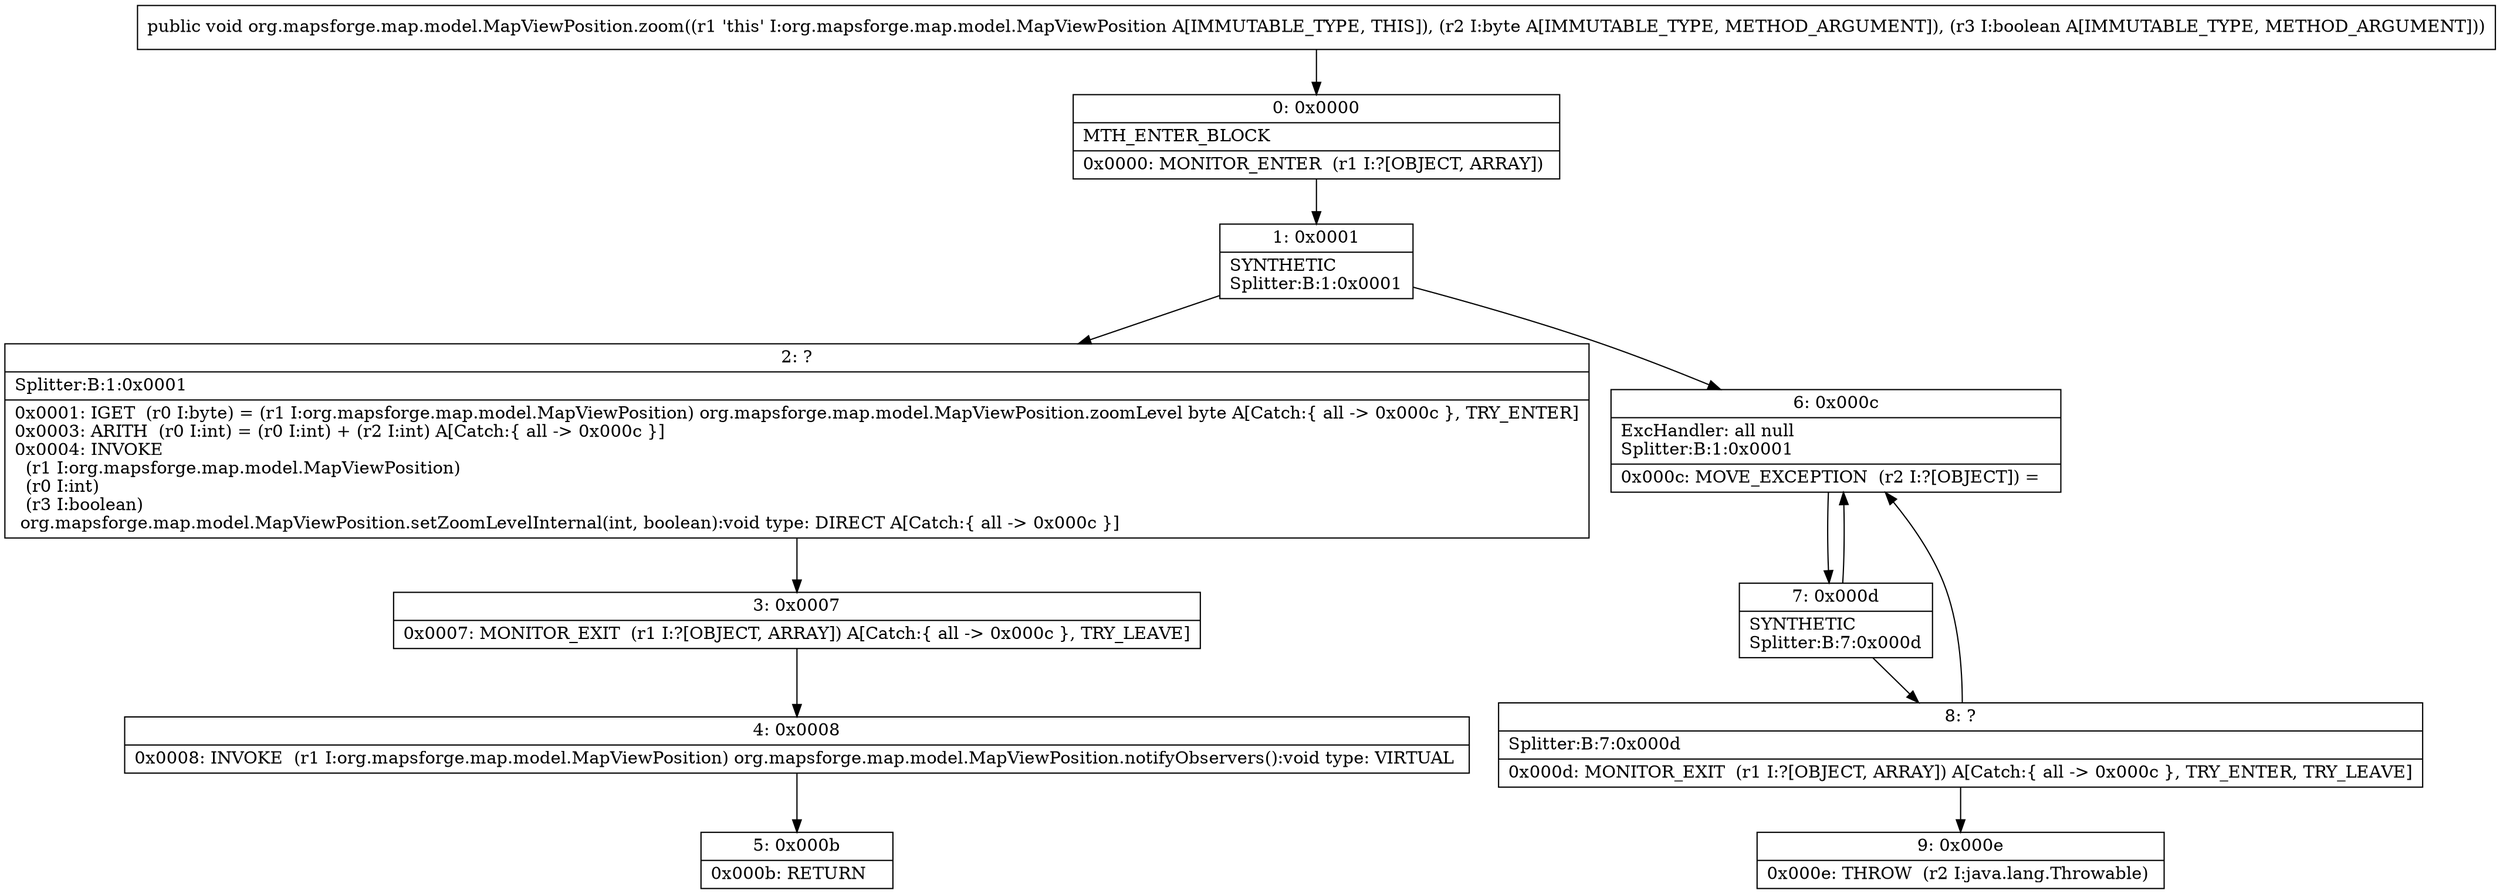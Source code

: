 digraph "CFG fororg.mapsforge.map.model.MapViewPosition.zoom(BZ)V" {
Node_0 [shape=record,label="{0\:\ 0x0000|MTH_ENTER_BLOCK\l|0x0000: MONITOR_ENTER  (r1 I:?[OBJECT, ARRAY]) \l}"];
Node_1 [shape=record,label="{1\:\ 0x0001|SYNTHETIC\lSplitter:B:1:0x0001\l}"];
Node_2 [shape=record,label="{2\:\ ?|Splitter:B:1:0x0001\l|0x0001: IGET  (r0 I:byte) = (r1 I:org.mapsforge.map.model.MapViewPosition) org.mapsforge.map.model.MapViewPosition.zoomLevel byte A[Catch:\{ all \-\> 0x000c \}, TRY_ENTER]\l0x0003: ARITH  (r0 I:int) = (r0 I:int) + (r2 I:int) A[Catch:\{ all \-\> 0x000c \}]\l0x0004: INVOKE  \l  (r1 I:org.mapsforge.map.model.MapViewPosition)\l  (r0 I:int)\l  (r3 I:boolean)\l org.mapsforge.map.model.MapViewPosition.setZoomLevelInternal(int, boolean):void type: DIRECT A[Catch:\{ all \-\> 0x000c \}]\l}"];
Node_3 [shape=record,label="{3\:\ 0x0007|0x0007: MONITOR_EXIT  (r1 I:?[OBJECT, ARRAY]) A[Catch:\{ all \-\> 0x000c \}, TRY_LEAVE]\l}"];
Node_4 [shape=record,label="{4\:\ 0x0008|0x0008: INVOKE  (r1 I:org.mapsforge.map.model.MapViewPosition) org.mapsforge.map.model.MapViewPosition.notifyObservers():void type: VIRTUAL \l}"];
Node_5 [shape=record,label="{5\:\ 0x000b|0x000b: RETURN   \l}"];
Node_6 [shape=record,label="{6\:\ 0x000c|ExcHandler: all null\lSplitter:B:1:0x0001\l|0x000c: MOVE_EXCEPTION  (r2 I:?[OBJECT]) =  \l}"];
Node_7 [shape=record,label="{7\:\ 0x000d|SYNTHETIC\lSplitter:B:7:0x000d\l}"];
Node_8 [shape=record,label="{8\:\ ?|Splitter:B:7:0x000d\l|0x000d: MONITOR_EXIT  (r1 I:?[OBJECT, ARRAY]) A[Catch:\{ all \-\> 0x000c \}, TRY_ENTER, TRY_LEAVE]\l}"];
Node_9 [shape=record,label="{9\:\ 0x000e|0x000e: THROW  (r2 I:java.lang.Throwable) \l}"];
MethodNode[shape=record,label="{public void org.mapsforge.map.model.MapViewPosition.zoom((r1 'this' I:org.mapsforge.map.model.MapViewPosition A[IMMUTABLE_TYPE, THIS]), (r2 I:byte A[IMMUTABLE_TYPE, METHOD_ARGUMENT]), (r3 I:boolean A[IMMUTABLE_TYPE, METHOD_ARGUMENT])) }"];
MethodNode -> Node_0;
Node_0 -> Node_1;
Node_1 -> Node_2;
Node_1 -> Node_6;
Node_2 -> Node_3;
Node_3 -> Node_4;
Node_4 -> Node_5;
Node_6 -> Node_7;
Node_7 -> Node_8;
Node_7 -> Node_6;
Node_8 -> Node_9;
Node_8 -> Node_6;
}


